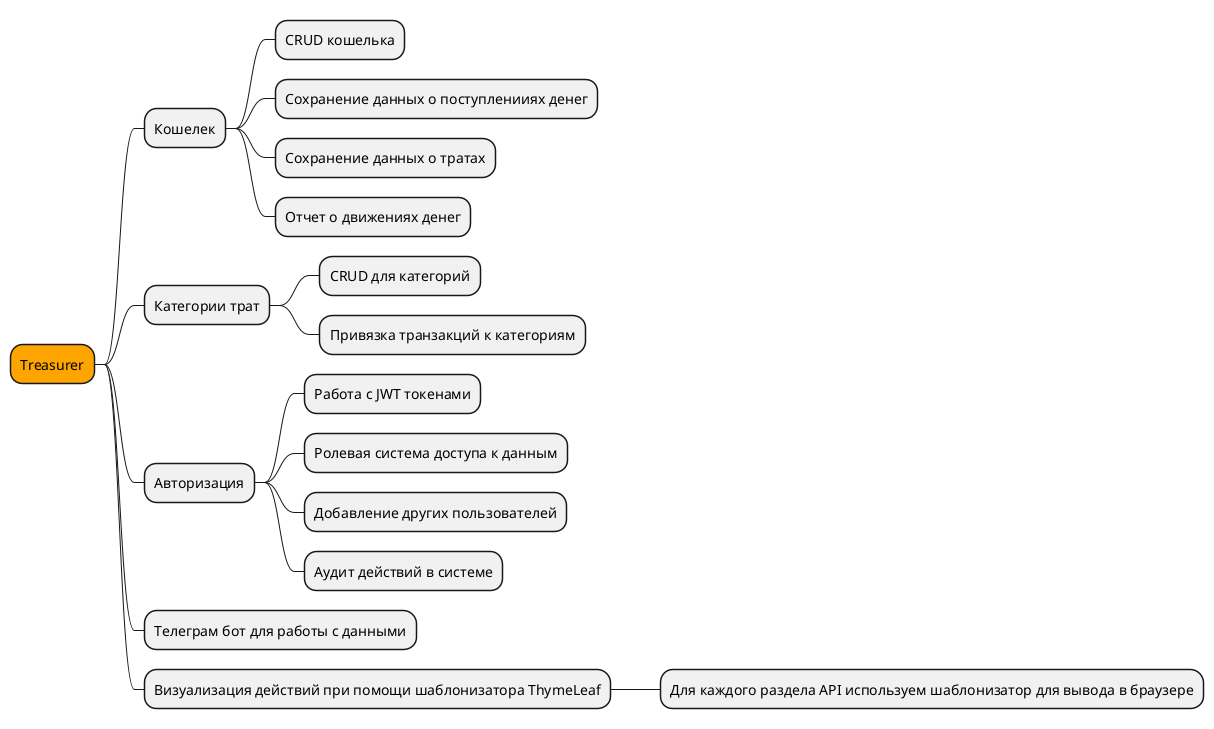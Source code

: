 @startmindmap
*[#Orange] Treasurer
** Кошелек
*** CRUD кошелька
*** Сохранение данных о поступленииях денег
*** Сохранение данных о тратах
*** Отчет о движениях денег
** Категории трат
*** CRUD для категорий
*** Привязка транзакций к категориям
** Авторизация
*** Работа с JWT токенами
*** Ролевая система доступа к данным
*** Добавление других пользователей
*** Аудит действий в системе
** Телеграм бот для работы с данными
** Визуализация действий при помощи шаблонизатора ThymeLeaf
*** Для каждого раздела API используем шаблонизатор для вывода в браузере
@endmindmap